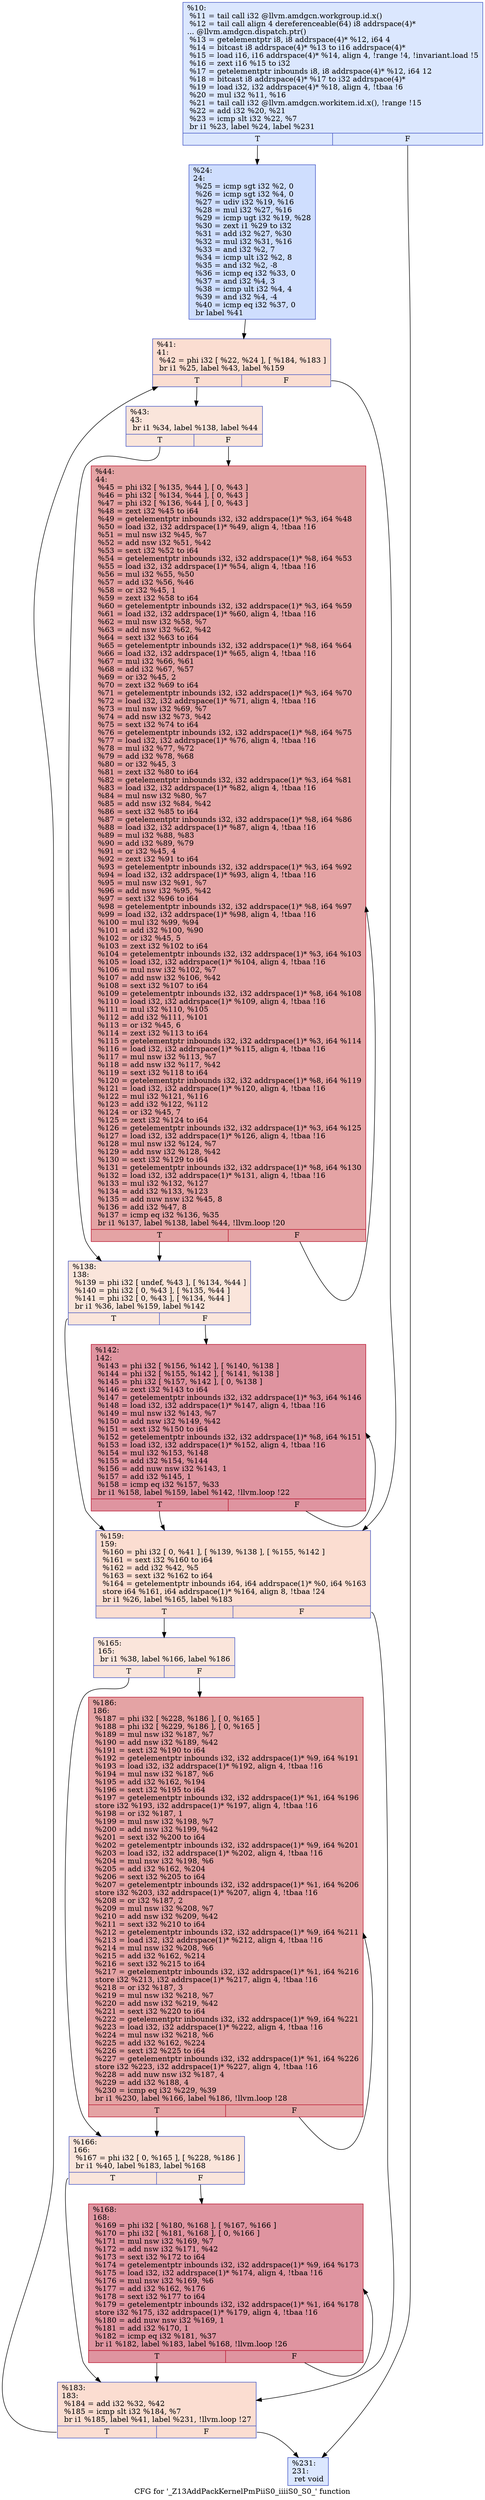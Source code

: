 digraph "CFG for '_Z13AddPackKernelPmPiiS0_iiiiS0_S0_' function" {
	label="CFG for '_Z13AddPackKernelPmPiiS0_iiiiS0_S0_' function";

	Node0x5a7bcf0 [shape=record,color="#3d50c3ff", style=filled, fillcolor="#aec9fc70",label="{%10:\l  %11 = tail call i32 @llvm.amdgcn.workgroup.id.x()\l  %12 = tail call align 4 dereferenceable(64) i8 addrspace(4)*\l... @llvm.amdgcn.dispatch.ptr()\l  %13 = getelementptr i8, i8 addrspace(4)* %12, i64 4\l  %14 = bitcast i8 addrspace(4)* %13 to i16 addrspace(4)*\l  %15 = load i16, i16 addrspace(4)* %14, align 4, !range !4, !invariant.load !5\l  %16 = zext i16 %15 to i32\l  %17 = getelementptr inbounds i8, i8 addrspace(4)* %12, i64 12\l  %18 = bitcast i8 addrspace(4)* %17 to i32 addrspace(4)*\l  %19 = load i32, i32 addrspace(4)* %18, align 4, !tbaa !6\l  %20 = mul i32 %11, %16\l  %21 = tail call i32 @llvm.amdgcn.workitem.id.x(), !range !15\l  %22 = add i32 %20, %21\l  %23 = icmp slt i32 %22, %7\l  br i1 %23, label %24, label %231\l|{<s0>T|<s1>F}}"];
	Node0x5a7bcf0:s0 -> Node0x5a7ead0;
	Node0x5a7bcf0:s1 -> Node0x5a7eb60;
	Node0x5a7ead0 [shape=record,color="#3d50c3ff", style=filled, fillcolor="#93b5fe70",label="{%24:\l24:                                               \l  %25 = icmp sgt i32 %2, 0\l  %26 = icmp sgt i32 %4, 0\l  %27 = udiv i32 %19, %16\l  %28 = mul i32 %27, %16\l  %29 = icmp ugt i32 %19, %28\l  %30 = zext i1 %29 to i32\l  %31 = add i32 %27, %30\l  %32 = mul i32 %31, %16\l  %33 = and i32 %2, 7\l  %34 = icmp ult i32 %2, 8\l  %35 = and i32 %2, -8\l  %36 = icmp eq i32 %33, 0\l  %37 = and i32 %4, 3\l  %38 = icmp ult i32 %4, 4\l  %39 = and i32 %4, -4\l  %40 = icmp eq i32 %37, 0\l  br label %41\l}"];
	Node0x5a7ead0 -> Node0x5a7f7c0;
	Node0x5a7f7c0 [shape=record,color="#3d50c3ff", style=filled, fillcolor="#f7b39670",label="{%41:\l41:                                               \l  %42 = phi i32 [ %22, %24 ], [ %184, %183 ]\l  br i1 %25, label %43, label %159\l|{<s0>T|<s1>F}}"];
	Node0x5a7f7c0:s0 -> Node0x5a7f9f0;
	Node0x5a7f7c0:s1 -> Node0x5a7fa80;
	Node0x5a7f9f0 [shape=record,color="#3d50c3ff", style=filled, fillcolor="#f4c5ad70",label="{%43:\l43:                                               \l  br i1 %34, label %138, label %44\l|{<s0>T|<s1>F}}"];
	Node0x5a7f9f0:s0 -> Node0x5a7fbc0;
	Node0x5a7f9f0:s1 -> Node0x5a7fc10;
	Node0x5a7fc10 [shape=record,color="#b70d28ff", style=filled, fillcolor="#c32e3170",label="{%44:\l44:                                               \l  %45 = phi i32 [ %135, %44 ], [ 0, %43 ]\l  %46 = phi i32 [ %134, %44 ], [ 0, %43 ]\l  %47 = phi i32 [ %136, %44 ], [ 0, %43 ]\l  %48 = zext i32 %45 to i64\l  %49 = getelementptr inbounds i32, i32 addrspace(1)* %3, i64 %48\l  %50 = load i32, i32 addrspace(1)* %49, align 4, !tbaa !16\l  %51 = mul nsw i32 %45, %7\l  %52 = add nsw i32 %51, %42\l  %53 = sext i32 %52 to i64\l  %54 = getelementptr inbounds i32, i32 addrspace(1)* %8, i64 %53\l  %55 = load i32, i32 addrspace(1)* %54, align 4, !tbaa !16\l  %56 = mul i32 %55, %50\l  %57 = add i32 %56, %46\l  %58 = or i32 %45, 1\l  %59 = zext i32 %58 to i64\l  %60 = getelementptr inbounds i32, i32 addrspace(1)* %3, i64 %59\l  %61 = load i32, i32 addrspace(1)* %60, align 4, !tbaa !16\l  %62 = mul nsw i32 %58, %7\l  %63 = add nsw i32 %62, %42\l  %64 = sext i32 %63 to i64\l  %65 = getelementptr inbounds i32, i32 addrspace(1)* %8, i64 %64\l  %66 = load i32, i32 addrspace(1)* %65, align 4, !tbaa !16\l  %67 = mul i32 %66, %61\l  %68 = add i32 %67, %57\l  %69 = or i32 %45, 2\l  %70 = zext i32 %69 to i64\l  %71 = getelementptr inbounds i32, i32 addrspace(1)* %3, i64 %70\l  %72 = load i32, i32 addrspace(1)* %71, align 4, !tbaa !16\l  %73 = mul nsw i32 %69, %7\l  %74 = add nsw i32 %73, %42\l  %75 = sext i32 %74 to i64\l  %76 = getelementptr inbounds i32, i32 addrspace(1)* %8, i64 %75\l  %77 = load i32, i32 addrspace(1)* %76, align 4, !tbaa !16\l  %78 = mul i32 %77, %72\l  %79 = add i32 %78, %68\l  %80 = or i32 %45, 3\l  %81 = zext i32 %80 to i64\l  %82 = getelementptr inbounds i32, i32 addrspace(1)* %3, i64 %81\l  %83 = load i32, i32 addrspace(1)* %82, align 4, !tbaa !16\l  %84 = mul nsw i32 %80, %7\l  %85 = add nsw i32 %84, %42\l  %86 = sext i32 %85 to i64\l  %87 = getelementptr inbounds i32, i32 addrspace(1)* %8, i64 %86\l  %88 = load i32, i32 addrspace(1)* %87, align 4, !tbaa !16\l  %89 = mul i32 %88, %83\l  %90 = add i32 %89, %79\l  %91 = or i32 %45, 4\l  %92 = zext i32 %91 to i64\l  %93 = getelementptr inbounds i32, i32 addrspace(1)* %3, i64 %92\l  %94 = load i32, i32 addrspace(1)* %93, align 4, !tbaa !16\l  %95 = mul nsw i32 %91, %7\l  %96 = add nsw i32 %95, %42\l  %97 = sext i32 %96 to i64\l  %98 = getelementptr inbounds i32, i32 addrspace(1)* %8, i64 %97\l  %99 = load i32, i32 addrspace(1)* %98, align 4, !tbaa !16\l  %100 = mul i32 %99, %94\l  %101 = add i32 %100, %90\l  %102 = or i32 %45, 5\l  %103 = zext i32 %102 to i64\l  %104 = getelementptr inbounds i32, i32 addrspace(1)* %3, i64 %103\l  %105 = load i32, i32 addrspace(1)* %104, align 4, !tbaa !16\l  %106 = mul nsw i32 %102, %7\l  %107 = add nsw i32 %106, %42\l  %108 = sext i32 %107 to i64\l  %109 = getelementptr inbounds i32, i32 addrspace(1)* %8, i64 %108\l  %110 = load i32, i32 addrspace(1)* %109, align 4, !tbaa !16\l  %111 = mul i32 %110, %105\l  %112 = add i32 %111, %101\l  %113 = or i32 %45, 6\l  %114 = zext i32 %113 to i64\l  %115 = getelementptr inbounds i32, i32 addrspace(1)* %3, i64 %114\l  %116 = load i32, i32 addrspace(1)* %115, align 4, !tbaa !16\l  %117 = mul nsw i32 %113, %7\l  %118 = add nsw i32 %117, %42\l  %119 = sext i32 %118 to i64\l  %120 = getelementptr inbounds i32, i32 addrspace(1)* %8, i64 %119\l  %121 = load i32, i32 addrspace(1)* %120, align 4, !tbaa !16\l  %122 = mul i32 %121, %116\l  %123 = add i32 %122, %112\l  %124 = or i32 %45, 7\l  %125 = zext i32 %124 to i64\l  %126 = getelementptr inbounds i32, i32 addrspace(1)* %3, i64 %125\l  %127 = load i32, i32 addrspace(1)* %126, align 4, !tbaa !16\l  %128 = mul nsw i32 %124, %7\l  %129 = add nsw i32 %128, %42\l  %130 = sext i32 %129 to i64\l  %131 = getelementptr inbounds i32, i32 addrspace(1)* %8, i64 %130\l  %132 = load i32, i32 addrspace(1)* %131, align 4, !tbaa !16\l  %133 = mul i32 %132, %127\l  %134 = add i32 %133, %123\l  %135 = add nuw nsw i32 %45, 8\l  %136 = add i32 %47, 8\l  %137 = icmp eq i32 %136, %35\l  br i1 %137, label %138, label %44, !llvm.loop !20\l|{<s0>T|<s1>F}}"];
	Node0x5a7fc10:s0 -> Node0x5a7fbc0;
	Node0x5a7fc10:s1 -> Node0x5a7fc10;
	Node0x5a7fbc0 [shape=record,color="#3d50c3ff", style=filled, fillcolor="#f4c5ad70",label="{%138:\l138:                                              \l  %139 = phi i32 [ undef, %43 ], [ %134, %44 ]\l  %140 = phi i32 [ 0, %43 ], [ %135, %44 ]\l  %141 = phi i32 [ 0, %43 ], [ %134, %44 ]\l  br i1 %36, label %159, label %142\l|{<s0>T|<s1>F}}"];
	Node0x5a7fbc0:s0 -> Node0x5a7fa80;
	Node0x5a7fbc0:s1 -> Node0x5a845a0;
	Node0x5a845a0 [shape=record,color="#b70d28ff", style=filled, fillcolor="#b70d2870",label="{%142:\l142:                                              \l  %143 = phi i32 [ %156, %142 ], [ %140, %138 ]\l  %144 = phi i32 [ %155, %142 ], [ %141, %138 ]\l  %145 = phi i32 [ %157, %142 ], [ 0, %138 ]\l  %146 = zext i32 %143 to i64\l  %147 = getelementptr inbounds i32, i32 addrspace(1)* %3, i64 %146\l  %148 = load i32, i32 addrspace(1)* %147, align 4, !tbaa !16\l  %149 = mul nsw i32 %143, %7\l  %150 = add nsw i32 %149, %42\l  %151 = sext i32 %150 to i64\l  %152 = getelementptr inbounds i32, i32 addrspace(1)* %8, i64 %151\l  %153 = load i32, i32 addrspace(1)* %152, align 4, !tbaa !16\l  %154 = mul i32 %153, %148\l  %155 = add i32 %154, %144\l  %156 = add nuw nsw i32 %143, 1\l  %157 = add i32 %145, 1\l  %158 = icmp eq i32 %157, %33\l  br i1 %158, label %159, label %142, !llvm.loop !22\l|{<s0>T|<s1>F}}"];
	Node0x5a845a0:s0 -> Node0x5a7fa80;
	Node0x5a845a0:s1 -> Node0x5a845a0;
	Node0x5a7fa80 [shape=record,color="#3d50c3ff", style=filled, fillcolor="#f7b39670",label="{%159:\l159:                                              \l  %160 = phi i32 [ 0, %41 ], [ %139, %138 ], [ %155, %142 ]\l  %161 = sext i32 %160 to i64\l  %162 = add i32 %42, %5\l  %163 = sext i32 %162 to i64\l  %164 = getelementptr inbounds i64, i64 addrspace(1)* %0, i64 %163\l  store i64 %161, i64 addrspace(1)* %164, align 8, !tbaa !24\l  br i1 %26, label %165, label %183\l|{<s0>T|<s1>F}}"];
	Node0x5a7fa80:s0 -> Node0x5a855c0;
	Node0x5a7fa80:s1 -> Node0x5a7f8b0;
	Node0x5a855c0 [shape=record,color="#3d50c3ff", style=filled, fillcolor="#f4c5ad70",label="{%165:\l165:                                              \l  br i1 %38, label %166, label %186\l|{<s0>T|<s1>F}}"];
	Node0x5a855c0:s0 -> Node0x5a85700;
	Node0x5a855c0:s1 -> Node0x5a85750;
	Node0x5a85700 [shape=record,color="#3d50c3ff", style=filled, fillcolor="#f4c5ad70",label="{%166:\l166:                                              \l  %167 = phi i32 [ 0, %165 ], [ %228, %186 ]\l  br i1 %40, label %183, label %168\l|{<s0>T|<s1>F}}"];
	Node0x5a85700:s0 -> Node0x5a7f8b0;
	Node0x5a85700:s1 -> Node0x5a85940;
	Node0x5a85940 [shape=record,color="#b70d28ff", style=filled, fillcolor="#b70d2870",label="{%168:\l168:                                              \l  %169 = phi i32 [ %180, %168 ], [ %167, %166 ]\l  %170 = phi i32 [ %181, %168 ], [ 0, %166 ]\l  %171 = mul nsw i32 %169, %7\l  %172 = add nsw i32 %171, %42\l  %173 = sext i32 %172 to i64\l  %174 = getelementptr inbounds i32, i32 addrspace(1)* %9, i64 %173\l  %175 = load i32, i32 addrspace(1)* %174, align 4, !tbaa !16\l  %176 = mul nsw i32 %169, %6\l  %177 = add i32 %162, %176\l  %178 = sext i32 %177 to i64\l  %179 = getelementptr inbounds i32, i32 addrspace(1)* %1, i64 %178\l  store i32 %175, i32 addrspace(1)* %179, align 4, !tbaa !16\l  %180 = add nuw nsw i32 %169, 1\l  %181 = add i32 %170, 1\l  %182 = icmp eq i32 %181, %37\l  br i1 %182, label %183, label %168, !llvm.loop !26\l|{<s0>T|<s1>F}}"];
	Node0x5a85940:s0 -> Node0x5a7f8b0;
	Node0x5a85940:s1 -> Node0x5a85940;
	Node0x5a7f8b0 [shape=record,color="#3d50c3ff", style=filled, fillcolor="#f7b39670",label="{%183:\l183:                                              \l  %184 = add i32 %32, %42\l  %185 = icmp slt i32 %184, %7\l  br i1 %185, label %41, label %231, !llvm.loop !27\l|{<s0>T|<s1>F}}"];
	Node0x5a7f8b0:s0 -> Node0x5a7f7c0;
	Node0x5a7f8b0:s1 -> Node0x5a7eb60;
	Node0x5a85750 [shape=record,color="#b70d28ff", style=filled, fillcolor="#c32e3170",label="{%186:\l186:                                              \l  %187 = phi i32 [ %228, %186 ], [ 0, %165 ]\l  %188 = phi i32 [ %229, %186 ], [ 0, %165 ]\l  %189 = mul nsw i32 %187, %7\l  %190 = add nsw i32 %189, %42\l  %191 = sext i32 %190 to i64\l  %192 = getelementptr inbounds i32, i32 addrspace(1)* %9, i64 %191\l  %193 = load i32, i32 addrspace(1)* %192, align 4, !tbaa !16\l  %194 = mul nsw i32 %187, %6\l  %195 = add i32 %162, %194\l  %196 = sext i32 %195 to i64\l  %197 = getelementptr inbounds i32, i32 addrspace(1)* %1, i64 %196\l  store i32 %193, i32 addrspace(1)* %197, align 4, !tbaa !16\l  %198 = or i32 %187, 1\l  %199 = mul nsw i32 %198, %7\l  %200 = add nsw i32 %199, %42\l  %201 = sext i32 %200 to i64\l  %202 = getelementptr inbounds i32, i32 addrspace(1)* %9, i64 %201\l  %203 = load i32, i32 addrspace(1)* %202, align 4, !tbaa !16\l  %204 = mul nsw i32 %198, %6\l  %205 = add i32 %162, %204\l  %206 = sext i32 %205 to i64\l  %207 = getelementptr inbounds i32, i32 addrspace(1)* %1, i64 %206\l  store i32 %203, i32 addrspace(1)* %207, align 4, !tbaa !16\l  %208 = or i32 %187, 2\l  %209 = mul nsw i32 %208, %7\l  %210 = add nsw i32 %209, %42\l  %211 = sext i32 %210 to i64\l  %212 = getelementptr inbounds i32, i32 addrspace(1)* %9, i64 %211\l  %213 = load i32, i32 addrspace(1)* %212, align 4, !tbaa !16\l  %214 = mul nsw i32 %208, %6\l  %215 = add i32 %162, %214\l  %216 = sext i32 %215 to i64\l  %217 = getelementptr inbounds i32, i32 addrspace(1)* %1, i64 %216\l  store i32 %213, i32 addrspace(1)* %217, align 4, !tbaa !16\l  %218 = or i32 %187, 3\l  %219 = mul nsw i32 %218, %7\l  %220 = add nsw i32 %219, %42\l  %221 = sext i32 %220 to i64\l  %222 = getelementptr inbounds i32, i32 addrspace(1)* %9, i64 %221\l  %223 = load i32, i32 addrspace(1)* %222, align 4, !tbaa !16\l  %224 = mul nsw i32 %218, %6\l  %225 = add i32 %162, %224\l  %226 = sext i32 %225 to i64\l  %227 = getelementptr inbounds i32, i32 addrspace(1)* %1, i64 %226\l  store i32 %223, i32 addrspace(1)* %227, align 4, !tbaa !16\l  %228 = add nuw nsw i32 %187, 4\l  %229 = add i32 %188, 4\l  %230 = icmp eq i32 %229, %39\l  br i1 %230, label %166, label %186, !llvm.loop !28\l|{<s0>T|<s1>F}}"];
	Node0x5a85750:s0 -> Node0x5a85700;
	Node0x5a85750:s1 -> Node0x5a85750;
	Node0x5a7eb60 [shape=record,color="#3d50c3ff", style=filled, fillcolor="#aec9fc70",label="{%231:\l231:                                              \l  ret void\l}"];
}
